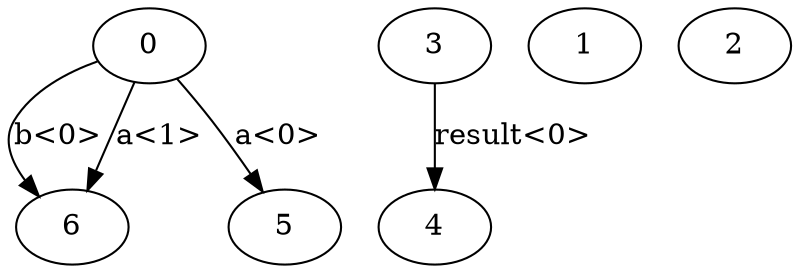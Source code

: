 digraph G {
n0->n6 [label="b<0>"]
n0->n6 [label="a<1>"]
n0->n5 [label="a<0>"]
n0[label="0"]
n5[label="5"]
n6[label="6"]
n3->n4 [label="result<0>"]
n3[label="3"]
n4[label="4"]
n1[label="1"]
n2[label="2"]
}
